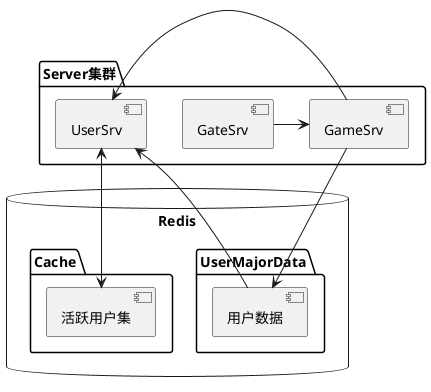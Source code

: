 @startuml
'https://plantuml.com/component-diagram


package "Server集群" {
  [GateSrv] -> [GameSrv]
  [UserSrv] <- [GameSrv]
}



database "Redis" {
  folder "UserMajorData" {
    [用户数据]
  }
  folder "Cache" {
    [活跃用户集]
  }
}


[GameSrv] --> [用户数据]

[UserSrv] <-- [用户数据]

[UserSrv] <--> [活跃用户集]

@enduml